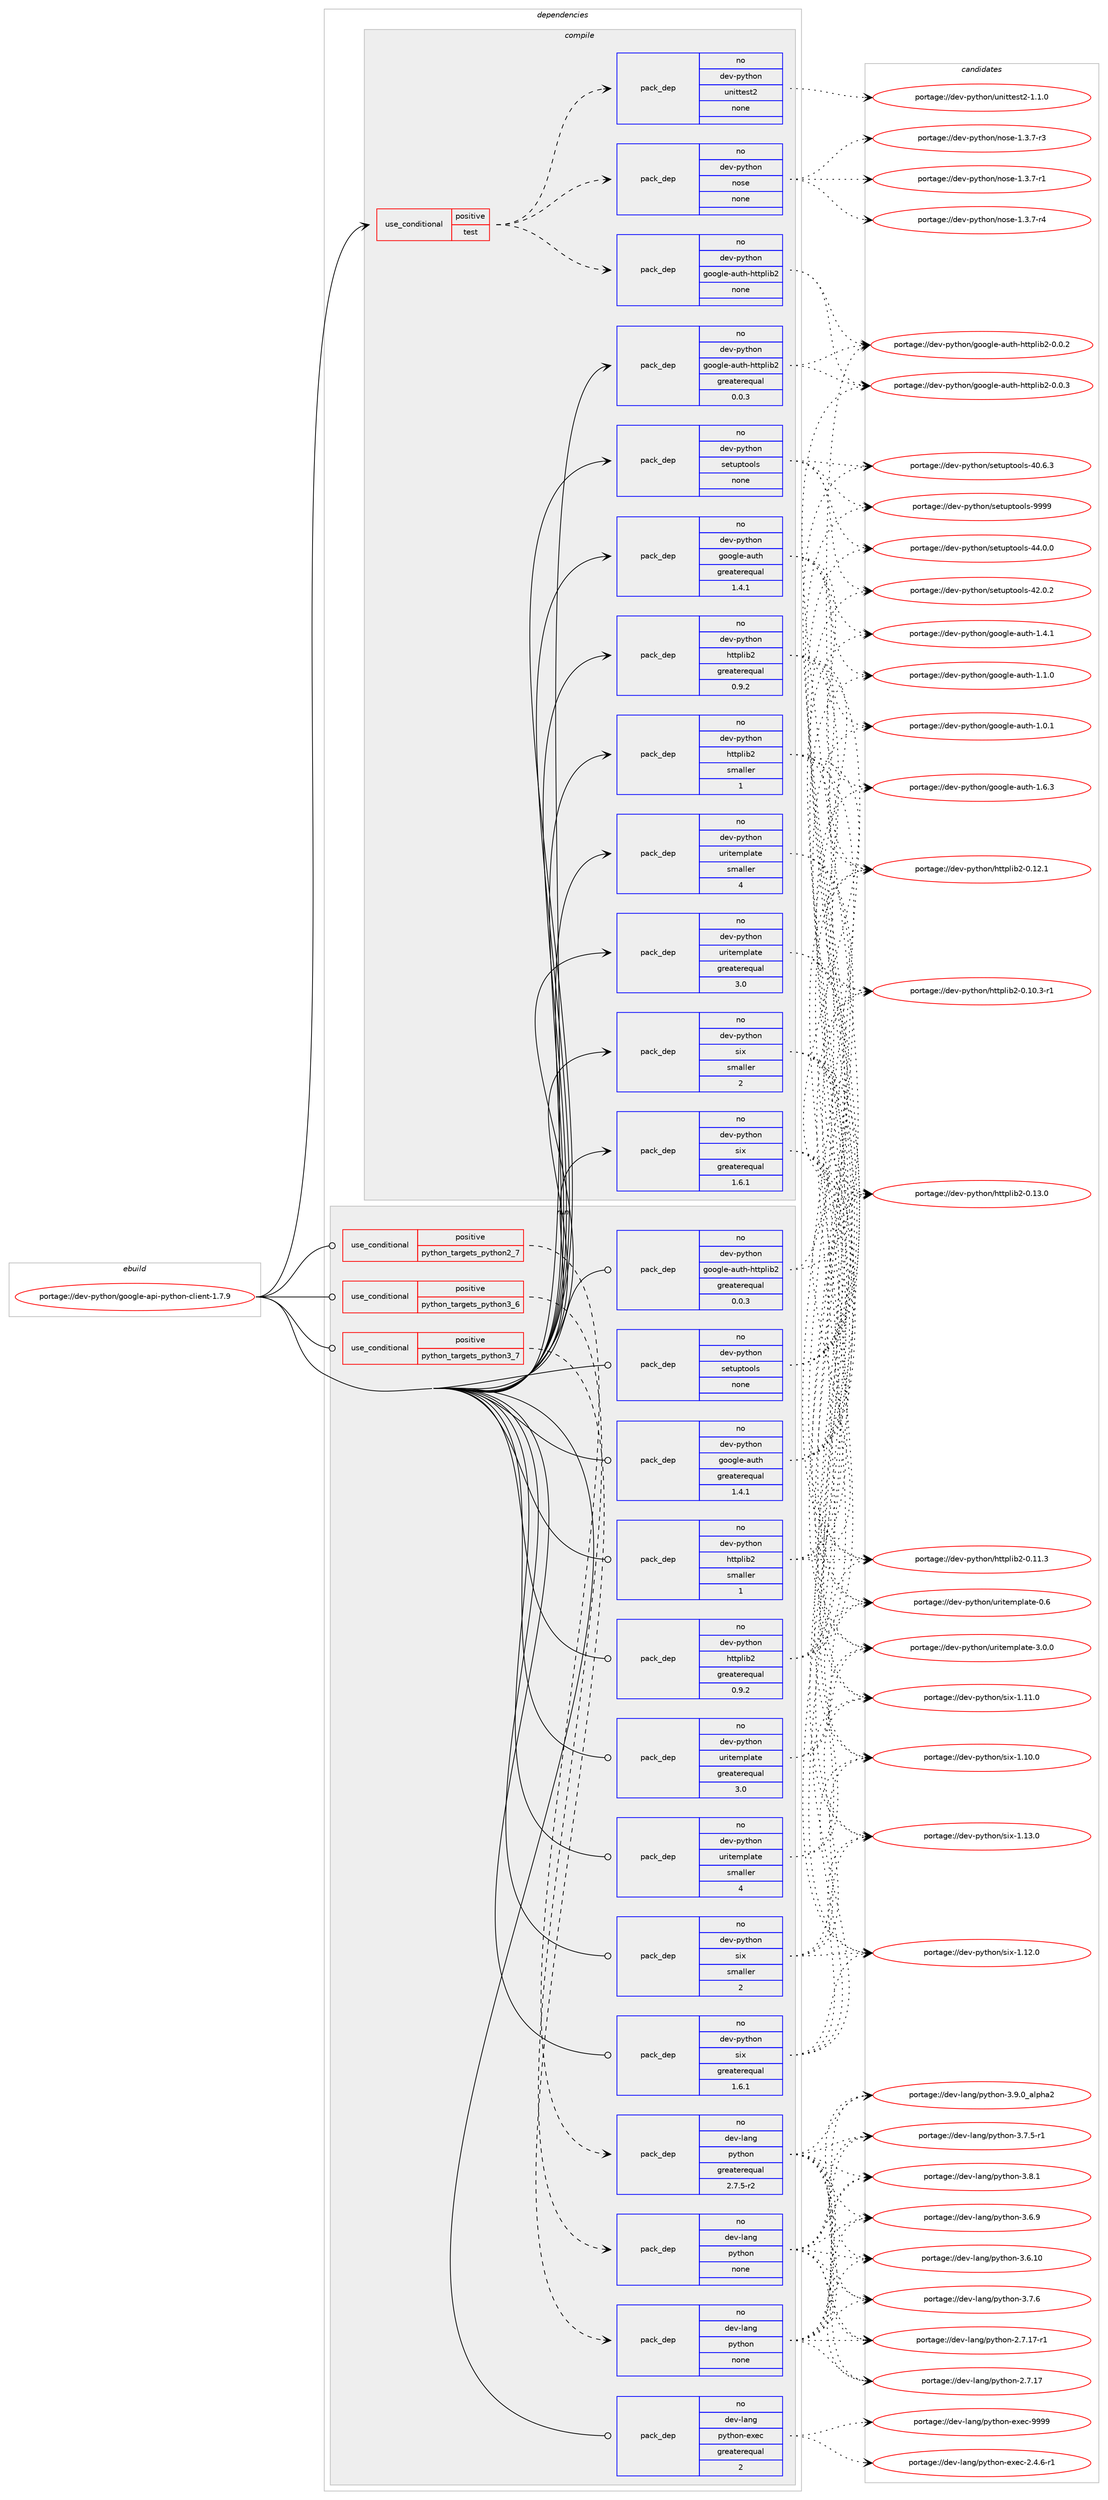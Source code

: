 digraph prolog {

# *************
# Graph options
# *************

newrank=true;
concentrate=true;
compound=true;
graph [rankdir=LR,fontname=Helvetica,fontsize=10,ranksep=1.5];#, ranksep=2.5, nodesep=0.2];
edge  [arrowhead=vee];
node  [fontname=Helvetica,fontsize=10];

# **********
# The ebuild
# **********

subgraph cluster_leftcol {
color=gray;
rank=same;
label=<<i>ebuild</i>>;
id [label="portage://dev-python/google-api-python-client-1.7.9", color=red, width=4, href="../dev-python/google-api-python-client-1.7.9.svg"];
}

# ****************
# The dependencies
# ****************

subgraph cluster_midcol {
color=gray;
label=<<i>dependencies</i>>;
subgraph cluster_compile {
fillcolor="#eeeeee";
style=filled;
label=<<i>compile</i>>;
subgraph cond115253 {
dependency458526 [label=<<TABLE BORDER="0" CELLBORDER="1" CELLSPACING="0" CELLPADDING="4"><TR><TD ROWSPAN="3" CELLPADDING="10">use_conditional</TD></TR><TR><TD>positive</TD></TR><TR><TD>test</TD></TR></TABLE>>, shape=none, color=red];
subgraph pack338289 {
dependency458527 [label=<<TABLE BORDER="0" CELLBORDER="1" CELLSPACING="0" CELLPADDING="4" WIDTH="220"><TR><TD ROWSPAN="6" CELLPADDING="30">pack_dep</TD></TR><TR><TD WIDTH="110">no</TD></TR><TR><TD>dev-python</TD></TR><TR><TD>google-auth-httplib2</TD></TR><TR><TD>none</TD></TR><TR><TD></TD></TR></TABLE>>, shape=none, color=blue];
}
dependency458526:e -> dependency458527:w [weight=20,style="dashed",arrowhead="vee"];
subgraph pack338290 {
dependency458528 [label=<<TABLE BORDER="0" CELLBORDER="1" CELLSPACING="0" CELLPADDING="4" WIDTH="220"><TR><TD ROWSPAN="6" CELLPADDING="30">pack_dep</TD></TR><TR><TD WIDTH="110">no</TD></TR><TR><TD>dev-python</TD></TR><TR><TD>nose</TD></TR><TR><TD>none</TD></TR><TR><TD></TD></TR></TABLE>>, shape=none, color=blue];
}
dependency458526:e -> dependency458528:w [weight=20,style="dashed",arrowhead="vee"];
subgraph pack338291 {
dependency458529 [label=<<TABLE BORDER="0" CELLBORDER="1" CELLSPACING="0" CELLPADDING="4" WIDTH="220"><TR><TD ROWSPAN="6" CELLPADDING="30">pack_dep</TD></TR><TR><TD WIDTH="110">no</TD></TR><TR><TD>dev-python</TD></TR><TR><TD>unittest2</TD></TR><TR><TD>none</TD></TR><TR><TD></TD></TR></TABLE>>, shape=none, color=blue];
}
dependency458526:e -> dependency458529:w [weight=20,style="dashed",arrowhead="vee"];
}
id:e -> dependency458526:w [weight=20,style="solid",arrowhead="vee"];
subgraph pack338292 {
dependency458530 [label=<<TABLE BORDER="0" CELLBORDER="1" CELLSPACING="0" CELLPADDING="4" WIDTH="220"><TR><TD ROWSPAN="6" CELLPADDING="30">pack_dep</TD></TR><TR><TD WIDTH="110">no</TD></TR><TR><TD>dev-python</TD></TR><TR><TD>google-auth</TD></TR><TR><TD>greaterequal</TD></TR><TR><TD>1.4.1</TD></TR></TABLE>>, shape=none, color=blue];
}
id:e -> dependency458530:w [weight=20,style="solid",arrowhead="vee"];
subgraph pack338293 {
dependency458531 [label=<<TABLE BORDER="0" CELLBORDER="1" CELLSPACING="0" CELLPADDING="4" WIDTH="220"><TR><TD ROWSPAN="6" CELLPADDING="30">pack_dep</TD></TR><TR><TD WIDTH="110">no</TD></TR><TR><TD>dev-python</TD></TR><TR><TD>google-auth-httplib2</TD></TR><TR><TD>greaterequal</TD></TR><TR><TD>0.0.3</TD></TR></TABLE>>, shape=none, color=blue];
}
id:e -> dependency458531:w [weight=20,style="solid",arrowhead="vee"];
subgraph pack338294 {
dependency458532 [label=<<TABLE BORDER="0" CELLBORDER="1" CELLSPACING="0" CELLPADDING="4" WIDTH="220"><TR><TD ROWSPAN="6" CELLPADDING="30">pack_dep</TD></TR><TR><TD WIDTH="110">no</TD></TR><TR><TD>dev-python</TD></TR><TR><TD>httplib2</TD></TR><TR><TD>greaterequal</TD></TR><TR><TD>0.9.2</TD></TR></TABLE>>, shape=none, color=blue];
}
id:e -> dependency458532:w [weight=20,style="solid",arrowhead="vee"];
subgraph pack338295 {
dependency458533 [label=<<TABLE BORDER="0" CELLBORDER="1" CELLSPACING="0" CELLPADDING="4" WIDTH="220"><TR><TD ROWSPAN="6" CELLPADDING="30">pack_dep</TD></TR><TR><TD WIDTH="110">no</TD></TR><TR><TD>dev-python</TD></TR><TR><TD>httplib2</TD></TR><TR><TD>smaller</TD></TR><TR><TD>1</TD></TR></TABLE>>, shape=none, color=blue];
}
id:e -> dependency458533:w [weight=20,style="solid",arrowhead="vee"];
subgraph pack338296 {
dependency458534 [label=<<TABLE BORDER="0" CELLBORDER="1" CELLSPACING="0" CELLPADDING="4" WIDTH="220"><TR><TD ROWSPAN="6" CELLPADDING="30">pack_dep</TD></TR><TR><TD WIDTH="110">no</TD></TR><TR><TD>dev-python</TD></TR><TR><TD>setuptools</TD></TR><TR><TD>none</TD></TR><TR><TD></TD></TR></TABLE>>, shape=none, color=blue];
}
id:e -> dependency458534:w [weight=20,style="solid",arrowhead="vee"];
subgraph pack338297 {
dependency458535 [label=<<TABLE BORDER="0" CELLBORDER="1" CELLSPACING="0" CELLPADDING="4" WIDTH="220"><TR><TD ROWSPAN="6" CELLPADDING="30">pack_dep</TD></TR><TR><TD WIDTH="110">no</TD></TR><TR><TD>dev-python</TD></TR><TR><TD>six</TD></TR><TR><TD>greaterequal</TD></TR><TR><TD>1.6.1</TD></TR></TABLE>>, shape=none, color=blue];
}
id:e -> dependency458535:w [weight=20,style="solid",arrowhead="vee"];
subgraph pack338298 {
dependency458536 [label=<<TABLE BORDER="0" CELLBORDER="1" CELLSPACING="0" CELLPADDING="4" WIDTH="220"><TR><TD ROWSPAN="6" CELLPADDING="30">pack_dep</TD></TR><TR><TD WIDTH="110">no</TD></TR><TR><TD>dev-python</TD></TR><TR><TD>six</TD></TR><TR><TD>smaller</TD></TR><TR><TD>2</TD></TR></TABLE>>, shape=none, color=blue];
}
id:e -> dependency458536:w [weight=20,style="solid",arrowhead="vee"];
subgraph pack338299 {
dependency458537 [label=<<TABLE BORDER="0" CELLBORDER="1" CELLSPACING="0" CELLPADDING="4" WIDTH="220"><TR><TD ROWSPAN="6" CELLPADDING="30">pack_dep</TD></TR><TR><TD WIDTH="110">no</TD></TR><TR><TD>dev-python</TD></TR><TR><TD>uritemplate</TD></TR><TR><TD>greaterequal</TD></TR><TR><TD>3.0</TD></TR></TABLE>>, shape=none, color=blue];
}
id:e -> dependency458537:w [weight=20,style="solid",arrowhead="vee"];
subgraph pack338300 {
dependency458538 [label=<<TABLE BORDER="0" CELLBORDER="1" CELLSPACING="0" CELLPADDING="4" WIDTH="220"><TR><TD ROWSPAN="6" CELLPADDING="30">pack_dep</TD></TR><TR><TD WIDTH="110">no</TD></TR><TR><TD>dev-python</TD></TR><TR><TD>uritemplate</TD></TR><TR><TD>smaller</TD></TR><TR><TD>4</TD></TR></TABLE>>, shape=none, color=blue];
}
id:e -> dependency458538:w [weight=20,style="solid",arrowhead="vee"];
}
subgraph cluster_compileandrun {
fillcolor="#eeeeee";
style=filled;
label=<<i>compile and run</i>>;
}
subgraph cluster_run {
fillcolor="#eeeeee";
style=filled;
label=<<i>run</i>>;
subgraph cond115254 {
dependency458539 [label=<<TABLE BORDER="0" CELLBORDER="1" CELLSPACING="0" CELLPADDING="4"><TR><TD ROWSPAN="3" CELLPADDING="10">use_conditional</TD></TR><TR><TD>positive</TD></TR><TR><TD>python_targets_python2_7</TD></TR></TABLE>>, shape=none, color=red];
subgraph pack338301 {
dependency458540 [label=<<TABLE BORDER="0" CELLBORDER="1" CELLSPACING="0" CELLPADDING="4" WIDTH="220"><TR><TD ROWSPAN="6" CELLPADDING="30">pack_dep</TD></TR><TR><TD WIDTH="110">no</TD></TR><TR><TD>dev-lang</TD></TR><TR><TD>python</TD></TR><TR><TD>greaterequal</TD></TR><TR><TD>2.7.5-r2</TD></TR></TABLE>>, shape=none, color=blue];
}
dependency458539:e -> dependency458540:w [weight=20,style="dashed",arrowhead="vee"];
}
id:e -> dependency458539:w [weight=20,style="solid",arrowhead="odot"];
subgraph cond115255 {
dependency458541 [label=<<TABLE BORDER="0" CELLBORDER="1" CELLSPACING="0" CELLPADDING="4"><TR><TD ROWSPAN="3" CELLPADDING="10">use_conditional</TD></TR><TR><TD>positive</TD></TR><TR><TD>python_targets_python3_6</TD></TR></TABLE>>, shape=none, color=red];
subgraph pack338302 {
dependency458542 [label=<<TABLE BORDER="0" CELLBORDER="1" CELLSPACING="0" CELLPADDING="4" WIDTH="220"><TR><TD ROWSPAN="6" CELLPADDING="30">pack_dep</TD></TR><TR><TD WIDTH="110">no</TD></TR><TR><TD>dev-lang</TD></TR><TR><TD>python</TD></TR><TR><TD>none</TD></TR><TR><TD></TD></TR></TABLE>>, shape=none, color=blue];
}
dependency458541:e -> dependency458542:w [weight=20,style="dashed",arrowhead="vee"];
}
id:e -> dependency458541:w [weight=20,style="solid",arrowhead="odot"];
subgraph cond115256 {
dependency458543 [label=<<TABLE BORDER="0" CELLBORDER="1" CELLSPACING="0" CELLPADDING="4"><TR><TD ROWSPAN="3" CELLPADDING="10">use_conditional</TD></TR><TR><TD>positive</TD></TR><TR><TD>python_targets_python3_7</TD></TR></TABLE>>, shape=none, color=red];
subgraph pack338303 {
dependency458544 [label=<<TABLE BORDER="0" CELLBORDER="1" CELLSPACING="0" CELLPADDING="4" WIDTH="220"><TR><TD ROWSPAN="6" CELLPADDING="30">pack_dep</TD></TR><TR><TD WIDTH="110">no</TD></TR><TR><TD>dev-lang</TD></TR><TR><TD>python</TD></TR><TR><TD>none</TD></TR><TR><TD></TD></TR></TABLE>>, shape=none, color=blue];
}
dependency458543:e -> dependency458544:w [weight=20,style="dashed",arrowhead="vee"];
}
id:e -> dependency458543:w [weight=20,style="solid",arrowhead="odot"];
subgraph pack338304 {
dependency458545 [label=<<TABLE BORDER="0" CELLBORDER="1" CELLSPACING="0" CELLPADDING="4" WIDTH="220"><TR><TD ROWSPAN="6" CELLPADDING="30">pack_dep</TD></TR><TR><TD WIDTH="110">no</TD></TR><TR><TD>dev-lang</TD></TR><TR><TD>python-exec</TD></TR><TR><TD>greaterequal</TD></TR><TR><TD>2</TD></TR></TABLE>>, shape=none, color=blue];
}
id:e -> dependency458545:w [weight=20,style="solid",arrowhead="odot"];
subgraph pack338305 {
dependency458546 [label=<<TABLE BORDER="0" CELLBORDER="1" CELLSPACING="0" CELLPADDING="4" WIDTH="220"><TR><TD ROWSPAN="6" CELLPADDING="30">pack_dep</TD></TR><TR><TD WIDTH="110">no</TD></TR><TR><TD>dev-python</TD></TR><TR><TD>google-auth</TD></TR><TR><TD>greaterequal</TD></TR><TR><TD>1.4.1</TD></TR></TABLE>>, shape=none, color=blue];
}
id:e -> dependency458546:w [weight=20,style="solid",arrowhead="odot"];
subgraph pack338306 {
dependency458547 [label=<<TABLE BORDER="0" CELLBORDER="1" CELLSPACING="0" CELLPADDING="4" WIDTH="220"><TR><TD ROWSPAN="6" CELLPADDING="30">pack_dep</TD></TR><TR><TD WIDTH="110">no</TD></TR><TR><TD>dev-python</TD></TR><TR><TD>google-auth-httplib2</TD></TR><TR><TD>greaterequal</TD></TR><TR><TD>0.0.3</TD></TR></TABLE>>, shape=none, color=blue];
}
id:e -> dependency458547:w [weight=20,style="solid",arrowhead="odot"];
subgraph pack338307 {
dependency458548 [label=<<TABLE BORDER="0" CELLBORDER="1" CELLSPACING="0" CELLPADDING="4" WIDTH="220"><TR><TD ROWSPAN="6" CELLPADDING="30">pack_dep</TD></TR><TR><TD WIDTH="110">no</TD></TR><TR><TD>dev-python</TD></TR><TR><TD>httplib2</TD></TR><TR><TD>greaterequal</TD></TR><TR><TD>0.9.2</TD></TR></TABLE>>, shape=none, color=blue];
}
id:e -> dependency458548:w [weight=20,style="solid",arrowhead="odot"];
subgraph pack338308 {
dependency458549 [label=<<TABLE BORDER="0" CELLBORDER="1" CELLSPACING="0" CELLPADDING="4" WIDTH="220"><TR><TD ROWSPAN="6" CELLPADDING="30">pack_dep</TD></TR><TR><TD WIDTH="110">no</TD></TR><TR><TD>dev-python</TD></TR><TR><TD>httplib2</TD></TR><TR><TD>smaller</TD></TR><TR><TD>1</TD></TR></TABLE>>, shape=none, color=blue];
}
id:e -> dependency458549:w [weight=20,style="solid",arrowhead="odot"];
subgraph pack338309 {
dependency458550 [label=<<TABLE BORDER="0" CELLBORDER="1" CELLSPACING="0" CELLPADDING="4" WIDTH="220"><TR><TD ROWSPAN="6" CELLPADDING="30">pack_dep</TD></TR><TR><TD WIDTH="110">no</TD></TR><TR><TD>dev-python</TD></TR><TR><TD>setuptools</TD></TR><TR><TD>none</TD></TR><TR><TD></TD></TR></TABLE>>, shape=none, color=blue];
}
id:e -> dependency458550:w [weight=20,style="solid",arrowhead="odot"];
subgraph pack338310 {
dependency458551 [label=<<TABLE BORDER="0" CELLBORDER="1" CELLSPACING="0" CELLPADDING="4" WIDTH="220"><TR><TD ROWSPAN="6" CELLPADDING="30">pack_dep</TD></TR><TR><TD WIDTH="110">no</TD></TR><TR><TD>dev-python</TD></TR><TR><TD>six</TD></TR><TR><TD>greaterequal</TD></TR><TR><TD>1.6.1</TD></TR></TABLE>>, shape=none, color=blue];
}
id:e -> dependency458551:w [weight=20,style="solid",arrowhead="odot"];
subgraph pack338311 {
dependency458552 [label=<<TABLE BORDER="0" CELLBORDER="1" CELLSPACING="0" CELLPADDING="4" WIDTH="220"><TR><TD ROWSPAN="6" CELLPADDING="30">pack_dep</TD></TR><TR><TD WIDTH="110">no</TD></TR><TR><TD>dev-python</TD></TR><TR><TD>six</TD></TR><TR><TD>smaller</TD></TR><TR><TD>2</TD></TR></TABLE>>, shape=none, color=blue];
}
id:e -> dependency458552:w [weight=20,style="solid",arrowhead="odot"];
subgraph pack338312 {
dependency458553 [label=<<TABLE BORDER="0" CELLBORDER="1" CELLSPACING="0" CELLPADDING="4" WIDTH="220"><TR><TD ROWSPAN="6" CELLPADDING="30">pack_dep</TD></TR><TR><TD WIDTH="110">no</TD></TR><TR><TD>dev-python</TD></TR><TR><TD>uritemplate</TD></TR><TR><TD>greaterequal</TD></TR><TR><TD>3.0</TD></TR></TABLE>>, shape=none, color=blue];
}
id:e -> dependency458553:w [weight=20,style="solid",arrowhead="odot"];
subgraph pack338313 {
dependency458554 [label=<<TABLE BORDER="0" CELLBORDER="1" CELLSPACING="0" CELLPADDING="4" WIDTH="220"><TR><TD ROWSPAN="6" CELLPADDING="30">pack_dep</TD></TR><TR><TD WIDTH="110">no</TD></TR><TR><TD>dev-python</TD></TR><TR><TD>uritemplate</TD></TR><TR><TD>smaller</TD></TR><TR><TD>4</TD></TR></TABLE>>, shape=none, color=blue];
}
id:e -> dependency458554:w [weight=20,style="solid",arrowhead="odot"];
}
}

# **************
# The candidates
# **************

subgraph cluster_choices {
rank=same;
color=gray;
label=<<i>candidates</i>>;

subgraph choice338289 {
color=black;
nodesep=1;
choice10010111845112121116104111110471031111111031081014597117116104451041161161121081059850454846484651 [label="portage://dev-python/google-auth-httplib2-0.0.3", color=red, width=4,href="../dev-python/google-auth-httplib2-0.0.3.svg"];
choice10010111845112121116104111110471031111111031081014597117116104451041161161121081059850454846484650 [label="portage://dev-python/google-auth-httplib2-0.0.2", color=red, width=4,href="../dev-python/google-auth-httplib2-0.0.2.svg"];
dependency458527:e -> choice10010111845112121116104111110471031111111031081014597117116104451041161161121081059850454846484651:w [style=dotted,weight="100"];
dependency458527:e -> choice10010111845112121116104111110471031111111031081014597117116104451041161161121081059850454846484650:w [style=dotted,weight="100"];
}
subgraph choice338290 {
color=black;
nodesep=1;
choice10010111845112121116104111110471101111151014549465146554511452 [label="portage://dev-python/nose-1.3.7-r4", color=red, width=4,href="../dev-python/nose-1.3.7-r4.svg"];
choice10010111845112121116104111110471101111151014549465146554511451 [label="portage://dev-python/nose-1.3.7-r3", color=red, width=4,href="../dev-python/nose-1.3.7-r3.svg"];
choice10010111845112121116104111110471101111151014549465146554511449 [label="portage://dev-python/nose-1.3.7-r1", color=red, width=4,href="../dev-python/nose-1.3.7-r1.svg"];
dependency458528:e -> choice10010111845112121116104111110471101111151014549465146554511452:w [style=dotted,weight="100"];
dependency458528:e -> choice10010111845112121116104111110471101111151014549465146554511451:w [style=dotted,weight="100"];
dependency458528:e -> choice10010111845112121116104111110471101111151014549465146554511449:w [style=dotted,weight="100"];
}
subgraph choice338291 {
color=black;
nodesep=1;
choice100101118451121211161041111104711711010511611610111511650454946494648 [label="portage://dev-python/unittest2-1.1.0", color=red, width=4,href="../dev-python/unittest2-1.1.0.svg"];
dependency458529:e -> choice100101118451121211161041111104711711010511611610111511650454946494648:w [style=dotted,weight="100"];
}
subgraph choice338292 {
color=black;
nodesep=1;
choice10010111845112121116104111110471031111111031081014597117116104454946544651 [label="portage://dev-python/google-auth-1.6.3", color=red, width=4,href="../dev-python/google-auth-1.6.3.svg"];
choice10010111845112121116104111110471031111111031081014597117116104454946524649 [label="portage://dev-python/google-auth-1.4.1", color=red, width=4,href="../dev-python/google-auth-1.4.1.svg"];
choice10010111845112121116104111110471031111111031081014597117116104454946494648 [label="portage://dev-python/google-auth-1.1.0", color=red, width=4,href="../dev-python/google-auth-1.1.0.svg"];
choice10010111845112121116104111110471031111111031081014597117116104454946484649 [label="portage://dev-python/google-auth-1.0.1", color=red, width=4,href="../dev-python/google-auth-1.0.1.svg"];
dependency458530:e -> choice10010111845112121116104111110471031111111031081014597117116104454946544651:w [style=dotted,weight="100"];
dependency458530:e -> choice10010111845112121116104111110471031111111031081014597117116104454946524649:w [style=dotted,weight="100"];
dependency458530:e -> choice10010111845112121116104111110471031111111031081014597117116104454946494648:w [style=dotted,weight="100"];
dependency458530:e -> choice10010111845112121116104111110471031111111031081014597117116104454946484649:w [style=dotted,weight="100"];
}
subgraph choice338293 {
color=black;
nodesep=1;
choice10010111845112121116104111110471031111111031081014597117116104451041161161121081059850454846484651 [label="portage://dev-python/google-auth-httplib2-0.0.3", color=red, width=4,href="../dev-python/google-auth-httplib2-0.0.3.svg"];
choice10010111845112121116104111110471031111111031081014597117116104451041161161121081059850454846484650 [label="portage://dev-python/google-auth-httplib2-0.0.2", color=red, width=4,href="../dev-python/google-auth-httplib2-0.0.2.svg"];
dependency458531:e -> choice10010111845112121116104111110471031111111031081014597117116104451041161161121081059850454846484651:w [style=dotted,weight="100"];
dependency458531:e -> choice10010111845112121116104111110471031111111031081014597117116104451041161161121081059850454846484650:w [style=dotted,weight="100"];
}
subgraph choice338294 {
color=black;
nodesep=1;
choice1001011184511212111610411111047104116116112108105985045484649514648 [label="portage://dev-python/httplib2-0.13.0", color=red, width=4,href="../dev-python/httplib2-0.13.0.svg"];
choice1001011184511212111610411111047104116116112108105985045484649504649 [label="portage://dev-python/httplib2-0.12.1", color=red, width=4,href="../dev-python/httplib2-0.12.1.svg"];
choice1001011184511212111610411111047104116116112108105985045484649494651 [label="portage://dev-python/httplib2-0.11.3", color=red, width=4,href="../dev-python/httplib2-0.11.3.svg"];
choice10010111845112121116104111110471041161161121081059850454846494846514511449 [label="portage://dev-python/httplib2-0.10.3-r1", color=red, width=4,href="../dev-python/httplib2-0.10.3-r1.svg"];
dependency458532:e -> choice1001011184511212111610411111047104116116112108105985045484649514648:w [style=dotted,weight="100"];
dependency458532:e -> choice1001011184511212111610411111047104116116112108105985045484649504649:w [style=dotted,weight="100"];
dependency458532:e -> choice1001011184511212111610411111047104116116112108105985045484649494651:w [style=dotted,weight="100"];
dependency458532:e -> choice10010111845112121116104111110471041161161121081059850454846494846514511449:w [style=dotted,weight="100"];
}
subgraph choice338295 {
color=black;
nodesep=1;
choice1001011184511212111610411111047104116116112108105985045484649514648 [label="portage://dev-python/httplib2-0.13.0", color=red, width=4,href="../dev-python/httplib2-0.13.0.svg"];
choice1001011184511212111610411111047104116116112108105985045484649504649 [label="portage://dev-python/httplib2-0.12.1", color=red, width=4,href="../dev-python/httplib2-0.12.1.svg"];
choice1001011184511212111610411111047104116116112108105985045484649494651 [label="portage://dev-python/httplib2-0.11.3", color=red, width=4,href="../dev-python/httplib2-0.11.3.svg"];
choice10010111845112121116104111110471041161161121081059850454846494846514511449 [label="portage://dev-python/httplib2-0.10.3-r1", color=red, width=4,href="../dev-python/httplib2-0.10.3-r1.svg"];
dependency458533:e -> choice1001011184511212111610411111047104116116112108105985045484649514648:w [style=dotted,weight="100"];
dependency458533:e -> choice1001011184511212111610411111047104116116112108105985045484649504649:w [style=dotted,weight="100"];
dependency458533:e -> choice1001011184511212111610411111047104116116112108105985045484649494651:w [style=dotted,weight="100"];
dependency458533:e -> choice10010111845112121116104111110471041161161121081059850454846494846514511449:w [style=dotted,weight="100"];
}
subgraph choice338296 {
color=black;
nodesep=1;
choice10010111845112121116104111110471151011161171121161111111081154557575757 [label="portage://dev-python/setuptools-9999", color=red, width=4,href="../dev-python/setuptools-9999.svg"];
choice100101118451121211161041111104711510111611711211611111110811545525246484648 [label="portage://dev-python/setuptools-44.0.0", color=red, width=4,href="../dev-python/setuptools-44.0.0.svg"];
choice100101118451121211161041111104711510111611711211611111110811545525046484650 [label="portage://dev-python/setuptools-42.0.2", color=red, width=4,href="../dev-python/setuptools-42.0.2.svg"];
choice100101118451121211161041111104711510111611711211611111110811545524846544651 [label="portage://dev-python/setuptools-40.6.3", color=red, width=4,href="../dev-python/setuptools-40.6.3.svg"];
dependency458534:e -> choice10010111845112121116104111110471151011161171121161111111081154557575757:w [style=dotted,weight="100"];
dependency458534:e -> choice100101118451121211161041111104711510111611711211611111110811545525246484648:w [style=dotted,weight="100"];
dependency458534:e -> choice100101118451121211161041111104711510111611711211611111110811545525046484650:w [style=dotted,weight="100"];
dependency458534:e -> choice100101118451121211161041111104711510111611711211611111110811545524846544651:w [style=dotted,weight="100"];
}
subgraph choice338297 {
color=black;
nodesep=1;
choice100101118451121211161041111104711510512045494649514648 [label="portage://dev-python/six-1.13.0", color=red, width=4,href="../dev-python/six-1.13.0.svg"];
choice100101118451121211161041111104711510512045494649504648 [label="portage://dev-python/six-1.12.0", color=red, width=4,href="../dev-python/six-1.12.0.svg"];
choice100101118451121211161041111104711510512045494649494648 [label="portage://dev-python/six-1.11.0", color=red, width=4,href="../dev-python/six-1.11.0.svg"];
choice100101118451121211161041111104711510512045494649484648 [label="portage://dev-python/six-1.10.0", color=red, width=4,href="../dev-python/six-1.10.0.svg"];
dependency458535:e -> choice100101118451121211161041111104711510512045494649514648:w [style=dotted,weight="100"];
dependency458535:e -> choice100101118451121211161041111104711510512045494649504648:w [style=dotted,weight="100"];
dependency458535:e -> choice100101118451121211161041111104711510512045494649494648:w [style=dotted,weight="100"];
dependency458535:e -> choice100101118451121211161041111104711510512045494649484648:w [style=dotted,weight="100"];
}
subgraph choice338298 {
color=black;
nodesep=1;
choice100101118451121211161041111104711510512045494649514648 [label="portage://dev-python/six-1.13.0", color=red, width=4,href="../dev-python/six-1.13.0.svg"];
choice100101118451121211161041111104711510512045494649504648 [label="portage://dev-python/six-1.12.0", color=red, width=4,href="../dev-python/six-1.12.0.svg"];
choice100101118451121211161041111104711510512045494649494648 [label="portage://dev-python/six-1.11.0", color=red, width=4,href="../dev-python/six-1.11.0.svg"];
choice100101118451121211161041111104711510512045494649484648 [label="portage://dev-python/six-1.10.0", color=red, width=4,href="../dev-python/six-1.10.0.svg"];
dependency458536:e -> choice100101118451121211161041111104711510512045494649514648:w [style=dotted,weight="100"];
dependency458536:e -> choice100101118451121211161041111104711510512045494649504648:w [style=dotted,weight="100"];
dependency458536:e -> choice100101118451121211161041111104711510512045494649494648:w [style=dotted,weight="100"];
dependency458536:e -> choice100101118451121211161041111104711510512045494649484648:w [style=dotted,weight="100"];
}
subgraph choice338299 {
color=black;
nodesep=1;
choice100101118451121211161041111104711711410511610110911210897116101455146484648 [label="portage://dev-python/uritemplate-3.0.0", color=red, width=4,href="../dev-python/uritemplate-3.0.0.svg"];
choice10010111845112121116104111110471171141051161011091121089711610145484654 [label="portage://dev-python/uritemplate-0.6", color=red, width=4,href="../dev-python/uritemplate-0.6.svg"];
dependency458537:e -> choice100101118451121211161041111104711711410511610110911210897116101455146484648:w [style=dotted,weight="100"];
dependency458537:e -> choice10010111845112121116104111110471171141051161011091121089711610145484654:w [style=dotted,weight="100"];
}
subgraph choice338300 {
color=black;
nodesep=1;
choice100101118451121211161041111104711711410511610110911210897116101455146484648 [label="portage://dev-python/uritemplate-3.0.0", color=red, width=4,href="../dev-python/uritemplate-3.0.0.svg"];
choice10010111845112121116104111110471171141051161011091121089711610145484654 [label="portage://dev-python/uritemplate-0.6", color=red, width=4,href="../dev-python/uritemplate-0.6.svg"];
dependency458538:e -> choice100101118451121211161041111104711711410511610110911210897116101455146484648:w [style=dotted,weight="100"];
dependency458538:e -> choice10010111845112121116104111110471171141051161011091121089711610145484654:w [style=dotted,weight="100"];
}
subgraph choice338301 {
color=black;
nodesep=1;
choice10010111845108971101034711212111610411111045514657464895971081121049750 [label="portage://dev-lang/python-3.9.0_alpha2", color=red, width=4,href="../dev-lang/python-3.9.0_alpha2.svg"];
choice100101118451089711010347112121116104111110455146564649 [label="portage://dev-lang/python-3.8.1", color=red, width=4,href="../dev-lang/python-3.8.1.svg"];
choice100101118451089711010347112121116104111110455146554654 [label="portage://dev-lang/python-3.7.6", color=red, width=4,href="../dev-lang/python-3.7.6.svg"];
choice1001011184510897110103471121211161041111104551465546534511449 [label="portage://dev-lang/python-3.7.5-r1", color=red, width=4,href="../dev-lang/python-3.7.5-r1.svg"];
choice100101118451089711010347112121116104111110455146544657 [label="portage://dev-lang/python-3.6.9", color=red, width=4,href="../dev-lang/python-3.6.9.svg"];
choice10010111845108971101034711212111610411111045514654464948 [label="portage://dev-lang/python-3.6.10", color=red, width=4,href="../dev-lang/python-3.6.10.svg"];
choice100101118451089711010347112121116104111110455046554649554511449 [label="portage://dev-lang/python-2.7.17-r1", color=red, width=4,href="../dev-lang/python-2.7.17-r1.svg"];
choice10010111845108971101034711212111610411111045504655464955 [label="portage://dev-lang/python-2.7.17", color=red, width=4,href="../dev-lang/python-2.7.17.svg"];
dependency458540:e -> choice10010111845108971101034711212111610411111045514657464895971081121049750:w [style=dotted,weight="100"];
dependency458540:e -> choice100101118451089711010347112121116104111110455146564649:w [style=dotted,weight="100"];
dependency458540:e -> choice100101118451089711010347112121116104111110455146554654:w [style=dotted,weight="100"];
dependency458540:e -> choice1001011184510897110103471121211161041111104551465546534511449:w [style=dotted,weight="100"];
dependency458540:e -> choice100101118451089711010347112121116104111110455146544657:w [style=dotted,weight="100"];
dependency458540:e -> choice10010111845108971101034711212111610411111045514654464948:w [style=dotted,weight="100"];
dependency458540:e -> choice100101118451089711010347112121116104111110455046554649554511449:w [style=dotted,weight="100"];
dependency458540:e -> choice10010111845108971101034711212111610411111045504655464955:w [style=dotted,weight="100"];
}
subgraph choice338302 {
color=black;
nodesep=1;
choice10010111845108971101034711212111610411111045514657464895971081121049750 [label="portage://dev-lang/python-3.9.0_alpha2", color=red, width=4,href="../dev-lang/python-3.9.0_alpha2.svg"];
choice100101118451089711010347112121116104111110455146564649 [label="portage://dev-lang/python-3.8.1", color=red, width=4,href="../dev-lang/python-3.8.1.svg"];
choice100101118451089711010347112121116104111110455146554654 [label="portage://dev-lang/python-3.7.6", color=red, width=4,href="../dev-lang/python-3.7.6.svg"];
choice1001011184510897110103471121211161041111104551465546534511449 [label="portage://dev-lang/python-3.7.5-r1", color=red, width=4,href="../dev-lang/python-3.7.5-r1.svg"];
choice100101118451089711010347112121116104111110455146544657 [label="portage://dev-lang/python-3.6.9", color=red, width=4,href="../dev-lang/python-3.6.9.svg"];
choice10010111845108971101034711212111610411111045514654464948 [label="portage://dev-lang/python-3.6.10", color=red, width=4,href="../dev-lang/python-3.6.10.svg"];
choice100101118451089711010347112121116104111110455046554649554511449 [label="portage://dev-lang/python-2.7.17-r1", color=red, width=4,href="../dev-lang/python-2.7.17-r1.svg"];
choice10010111845108971101034711212111610411111045504655464955 [label="portage://dev-lang/python-2.7.17", color=red, width=4,href="../dev-lang/python-2.7.17.svg"];
dependency458542:e -> choice10010111845108971101034711212111610411111045514657464895971081121049750:w [style=dotted,weight="100"];
dependency458542:e -> choice100101118451089711010347112121116104111110455146564649:w [style=dotted,weight="100"];
dependency458542:e -> choice100101118451089711010347112121116104111110455146554654:w [style=dotted,weight="100"];
dependency458542:e -> choice1001011184510897110103471121211161041111104551465546534511449:w [style=dotted,weight="100"];
dependency458542:e -> choice100101118451089711010347112121116104111110455146544657:w [style=dotted,weight="100"];
dependency458542:e -> choice10010111845108971101034711212111610411111045514654464948:w [style=dotted,weight="100"];
dependency458542:e -> choice100101118451089711010347112121116104111110455046554649554511449:w [style=dotted,weight="100"];
dependency458542:e -> choice10010111845108971101034711212111610411111045504655464955:w [style=dotted,weight="100"];
}
subgraph choice338303 {
color=black;
nodesep=1;
choice10010111845108971101034711212111610411111045514657464895971081121049750 [label="portage://dev-lang/python-3.9.0_alpha2", color=red, width=4,href="../dev-lang/python-3.9.0_alpha2.svg"];
choice100101118451089711010347112121116104111110455146564649 [label="portage://dev-lang/python-3.8.1", color=red, width=4,href="../dev-lang/python-3.8.1.svg"];
choice100101118451089711010347112121116104111110455146554654 [label="portage://dev-lang/python-3.7.6", color=red, width=4,href="../dev-lang/python-3.7.6.svg"];
choice1001011184510897110103471121211161041111104551465546534511449 [label="portage://dev-lang/python-3.7.5-r1", color=red, width=4,href="../dev-lang/python-3.7.5-r1.svg"];
choice100101118451089711010347112121116104111110455146544657 [label="portage://dev-lang/python-3.6.9", color=red, width=4,href="../dev-lang/python-3.6.9.svg"];
choice10010111845108971101034711212111610411111045514654464948 [label="portage://dev-lang/python-3.6.10", color=red, width=4,href="../dev-lang/python-3.6.10.svg"];
choice100101118451089711010347112121116104111110455046554649554511449 [label="portage://dev-lang/python-2.7.17-r1", color=red, width=4,href="../dev-lang/python-2.7.17-r1.svg"];
choice10010111845108971101034711212111610411111045504655464955 [label="portage://dev-lang/python-2.7.17", color=red, width=4,href="../dev-lang/python-2.7.17.svg"];
dependency458544:e -> choice10010111845108971101034711212111610411111045514657464895971081121049750:w [style=dotted,weight="100"];
dependency458544:e -> choice100101118451089711010347112121116104111110455146564649:w [style=dotted,weight="100"];
dependency458544:e -> choice100101118451089711010347112121116104111110455146554654:w [style=dotted,weight="100"];
dependency458544:e -> choice1001011184510897110103471121211161041111104551465546534511449:w [style=dotted,weight="100"];
dependency458544:e -> choice100101118451089711010347112121116104111110455146544657:w [style=dotted,weight="100"];
dependency458544:e -> choice10010111845108971101034711212111610411111045514654464948:w [style=dotted,weight="100"];
dependency458544:e -> choice100101118451089711010347112121116104111110455046554649554511449:w [style=dotted,weight="100"];
dependency458544:e -> choice10010111845108971101034711212111610411111045504655464955:w [style=dotted,weight="100"];
}
subgraph choice338304 {
color=black;
nodesep=1;
choice10010111845108971101034711212111610411111045101120101994557575757 [label="portage://dev-lang/python-exec-9999", color=red, width=4,href="../dev-lang/python-exec-9999.svg"];
choice10010111845108971101034711212111610411111045101120101994550465246544511449 [label="portage://dev-lang/python-exec-2.4.6-r1", color=red, width=4,href="../dev-lang/python-exec-2.4.6-r1.svg"];
dependency458545:e -> choice10010111845108971101034711212111610411111045101120101994557575757:w [style=dotted,weight="100"];
dependency458545:e -> choice10010111845108971101034711212111610411111045101120101994550465246544511449:w [style=dotted,weight="100"];
}
subgraph choice338305 {
color=black;
nodesep=1;
choice10010111845112121116104111110471031111111031081014597117116104454946544651 [label="portage://dev-python/google-auth-1.6.3", color=red, width=4,href="../dev-python/google-auth-1.6.3.svg"];
choice10010111845112121116104111110471031111111031081014597117116104454946524649 [label="portage://dev-python/google-auth-1.4.1", color=red, width=4,href="../dev-python/google-auth-1.4.1.svg"];
choice10010111845112121116104111110471031111111031081014597117116104454946494648 [label="portage://dev-python/google-auth-1.1.0", color=red, width=4,href="../dev-python/google-auth-1.1.0.svg"];
choice10010111845112121116104111110471031111111031081014597117116104454946484649 [label="portage://dev-python/google-auth-1.0.1", color=red, width=4,href="../dev-python/google-auth-1.0.1.svg"];
dependency458546:e -> choice10010111845112121116104111110471031111111031081014597117116104454946544651:w [style=dotted,weight="100"];
dependency458546:e -> choice10010111845112121116104111110471031111111031081014597117116104454946524649:w [style=dotted,weight="100"];
dependency458546:e -> choice10010111845112121116104111110471031111111031081014597117116104454946494648:w [style=dotted,weight="100"];
dependency458546:e -> choice10010111845112121116104111110471031111111031081014597117116104454946484649:w [style=dotted,weight="100"];
}
subgraph choice338306 {
color=black;
nodesep=1;
choice10010111845112121116104111110471031111111031081014597117116104451041161161121081059850454846484651 [label="portage://dev-python/google-auth-httplib2-0.0.3", color=red, width=4,href="../dev-python/google-auth-httplib2-0.0.3.svg"];
choice10010111845112121116104111110471031111111031081014597117116104451041161161121081059850454846484650 [label="portage://dev-python/google-auth-httplib2-0.0.2", color=red, width=4,href="../dev-python/google-auth-httplib2-0.0.2.svg"];
dependency458547:e -> choice10010111845112121116104111110471031111111031081014597117116104451041161161121081059850454846484651:w [style=dotted,weight="100"];
dependency458547:e -> choice10010111845112121116104111110471031111111031081014597117116104451041161161121081059850454846484650:w [style=dotted,weight="100"];
}
subgraph choice338307 {
color=black;
nodesep=1;
choice1001011184511212111610411111047104116116112108105985045484649514648 [label="portage://dev-python/httplib2-0.13.0", color=red, width=4,href="../dev-python/httplib2-0.13.0.svg"];
choice1001011184511212111610411111047104116116112108105985045484649504649 [label="portage://dev-python/httplib2-0.12.1", color=red, width=4,href="../dev-python/httplib2-0.12.1.svg"];
choice1001011184511212111610411111047104116116112108105985045484649494651 [label="portage://dev-python/httplib2-0.11.3", color=red, width=4,href="../dev-python/httplib2-0.11.3.svg"];
choice10010111845112121116104111110471041161161121081059850454846494846514511449 [label="portage://dev-python/httplib2-0.10.3-r1", color=red, width=4,href="../dev-python/httplib2-0.10.3-r1.svg"];
dependency458548:e -> choice1001011184511212111610411111047104116116112108105985045484649514648:w [style=dotted,weight="100"];
dependency458548:e -> choice1001011184511212111610411111047104116116112108105985045484649504649:w [style=dotted,weight="100"];
dependency458548:e -> choice1001011184511212111610411111047104116116112108105985045484649494651:w [style=dotted,weight="100"];
dependency458548:e -> choice10010111845112121116104111110471041161161121081059850454846494846514511449:w [style=dotted,weight="100"];
}
subgraph choice338308 {
color=black;
nodesep=1;
choice1001011184511212111610411111047104116116112108105985045484649514648 [label="portage://dev-python/httplib2-0.13.0", color=red, width=4,href="../dev-python/httplib2-0.13.0.svg"];
choice1001011184511212111610411111047104116116112108105985045484649504649 [label="portage://dev-python/httplib2-0.12.1", color=red, width=4,href="../dev-python/httplib2-0.12.1.svg"];
choice1001011184511212111610411111047104116116112108105985045484649494651 [label="portage://dev-python/httplib2-0.11.3", color=red, width=4,href="../dev-python/httplib2-0.11.3.svg"];
choice10010111845112121116104111110471041161161121081059850454846494846514511449 [label="portage://dev-python/httplib2-0.10.3-r1", color=red, width=4,href="../dev-python/httplib2-0.10.3-r1.svg"];
dependency458549:e -> choice1001011184511212111610411111047104116116112108105985045484649514648:w [style=dotted,weight="100"];
dependency458549:e -> choice1001011184511212111610411111047104116116112108105985045484649504649:w [style=dotted,weight="100"];
dependency458549:e -> choice1001011184511212111610411111047104116116112108105985045484649494651:w [style=dotted,weight="100"];
dependency458549:e -> choice10010111845112121116104111110471041161161121081059850454846494846514511449:w [style=dotted,weight="100"];
}
subgraph choice338309 {
color=black;
nodesep=1;
choice10010111845112121116104111110471151011161171121161111111081154557575757 [label="portage://dev-python/setuptools-9999", color=red, width=4,href="../dev-python/setuptools-9999.svg"];
choice100101118451121211161041111104711510111611711211611111110811545525246484648 [label="portage://dev-python/setuptools-44.0.0", color=red, width=4,href="../dev-python/setuptools-44.0.0.svg"];
choice100101118451121211161041111104711510111611711211611111110811545525046484650 [label="portage://dev-python/setuptools-42.0.2", color=red, width=4,href="../dev-python/setuptools-42.0.2.svg"];
choice100101118451121211161041111104711510111611711211611111110811545524846544651 [label="portage://dev-python/setuptools-40.6.3", color=red, width=4,href="../dev-python/setuptools-40.6.3.svg"];
dependency458550:e -> choice10010111845112121116104111110471151011161171121161111111081154557575757:w [style=dotted,weight="100"];
dependency458550:e -> choice100101118451121211161041111104711510111611711211611111110811545525246484648:w [style=dotted,weight="100"];
dependency458550:e -> choice100101118451121211161041111104711510111611711211611111110811545525046484650:w [style=dotted,weight="100"];
dependency458550:e -> choice100101118451121211161041111104711510111611711211611111110811545524846544651:w [style=dotted,weight="100"];
}
subgraph choice338310 {
color=black;
nodesep=1;
choice100101118451121211161041111104711510512045494649514648 [label="portage://dev-python/six-1.13.0", color=red, width=4,href="../dev-python/six-1.13.0.svg"];
choice100101118451121211161041111104711510512045494649504648 [label="portage://dev-python/six-1.12.0", color=red, width=4,href="../dev-python/six-1.12.0.svg"];
choice100101118451121211161041111104711510512045494649494648 [label="portage://dev-python/six-1.11.0", color=red, width=4,href="../dev-python/six-1.11.0.svg"];
choice100101118451121211161041111104711510512045494649484648 [label="portage://dev-python/six-1.10.0", color=red, width=4,href="../dev-python/six-1.10.0.svg"];
dependency458551:e -> choice100101118451121211161041111104711510512045494649514648:w [style=dotted,weight="100"];
dependency458551:e -> choice100101118451121211161041111104711510512045494649504648:w [style=dotted,weight="100"];
dependency458551:e -> choice100101118451121211161041111104711510512045494649494648:w [style=dotted,weight="100"];
dependency458551:e -> choice100101118451121211161041111104711510512045494649484648:w [style=dotted,weight="100"];
}
subgraph choice338311 {
color=black;
nodesep=1;
choice100101118451121211161041111104711510512045494649514648 [label="portage://dev-python/six-1.13.0", color=red, width=4,href="../dev-python/six-1.13.0.svg"];
choice100101118451121211161041111104711510512045494649504648 [label="portage://dev-python/six-1.12.0", color=red, width=4,href="../dev-python/six-1.12.0.svg"];
choice100101118451121211161041111104711510512045494649494648 [label="portage://dev-python/six-1.11.0", color=red, width=4,href="../dev-python/six-1.11.0.svg"];
choice100101118451121211161041111104711510512045494649484648 [label="portage://dev-python/six-1.10.0", color=red, width=4,href="../dev-python/six-1.10.0.svg"];
dependency458552:e -> choice100101118451121211161041111104711510512045494649514648:w [style=dotted,weight="100"];
dependency458552:e -> choice100101118451121211161041111104711510512045494649504648:w [style=dotted,weight="100"];
dependency458552:e -> choice100101118451121211161041111104711510512045494649494648:w [style=dotted,weight="100"];
dependency458552:e -> choice100101118451121211161041111104711510512045494649484648:w [style=dotted,weight="100"];
}
subgraph choice338312 {
color=black;
nodesep=1;
choice100101118451121211161041111104711711410511610110911210897116101455146484648 [label="portage://dev-python/uritemplate-3.0.0", color=red, width=4,href="../dev-python/uritemplate-3.0.0.svg"];
choice10010111845112121116104111110471171141051161011091121089711610145484654 [label="portage://dev-python/uritemplate-0.6", color=red, width=4,href="../dev-python/uritemplate-0.6.svg"];
dependency458553:e -> choice100101118451121211161041111104711711410511610110911210897116101455146484648:w [style=dotted,weight="100"];
dependency458553:e -> choice10010111845112121116104111110471171141051161011091121089711610145484654:w [style=dotted,weight="100"];
}
subgraph choice338313 {
color=black;
nodesep=1;
choice100101118451121211161041111104711711410511610110911210897116101455146484648 [label="portage://dev-python/uritemplate-3.0.0", color=red, width=4,href="../dev-python/uritemplate-3.0.0.svg"];
choice10010111845112121116104111110471171141051161011091121089711610145484654 [label="portage://dev-python/uritemplate-0.6", color=red, width=4,href="../dev-python/uritemplate-0.6.svg"];
dependency458554:e -> choice100101118451121211161041111104711711410511610110911210897116101455146484648:w [style=dotted,weight="100"];
dependency458554:e -> choice10010111845112121116104111110471171141051161011091121089711610145484654:w [style=dotted,weight="100"];
}
}

}
